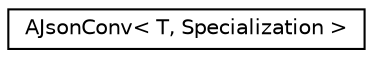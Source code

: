 digraph "Graphical Class Hierarchy"
{
 // LATEX_PDF_SIZE
  edge [fontname="Helvetica",fontsize="10",labelfontname="Helvetica",labelfontsize="10"];
  node [fontname="Helvetica",fontsize="10",shape=record];
  rankdir="LR";
  Node0 [label="AJsonConv\< T, Specialization \>",height=0.2,width=0.4,color="black", fillcolor="white", style="filled",URL="$structAJsonConv.html",tooltip=" "];
}
